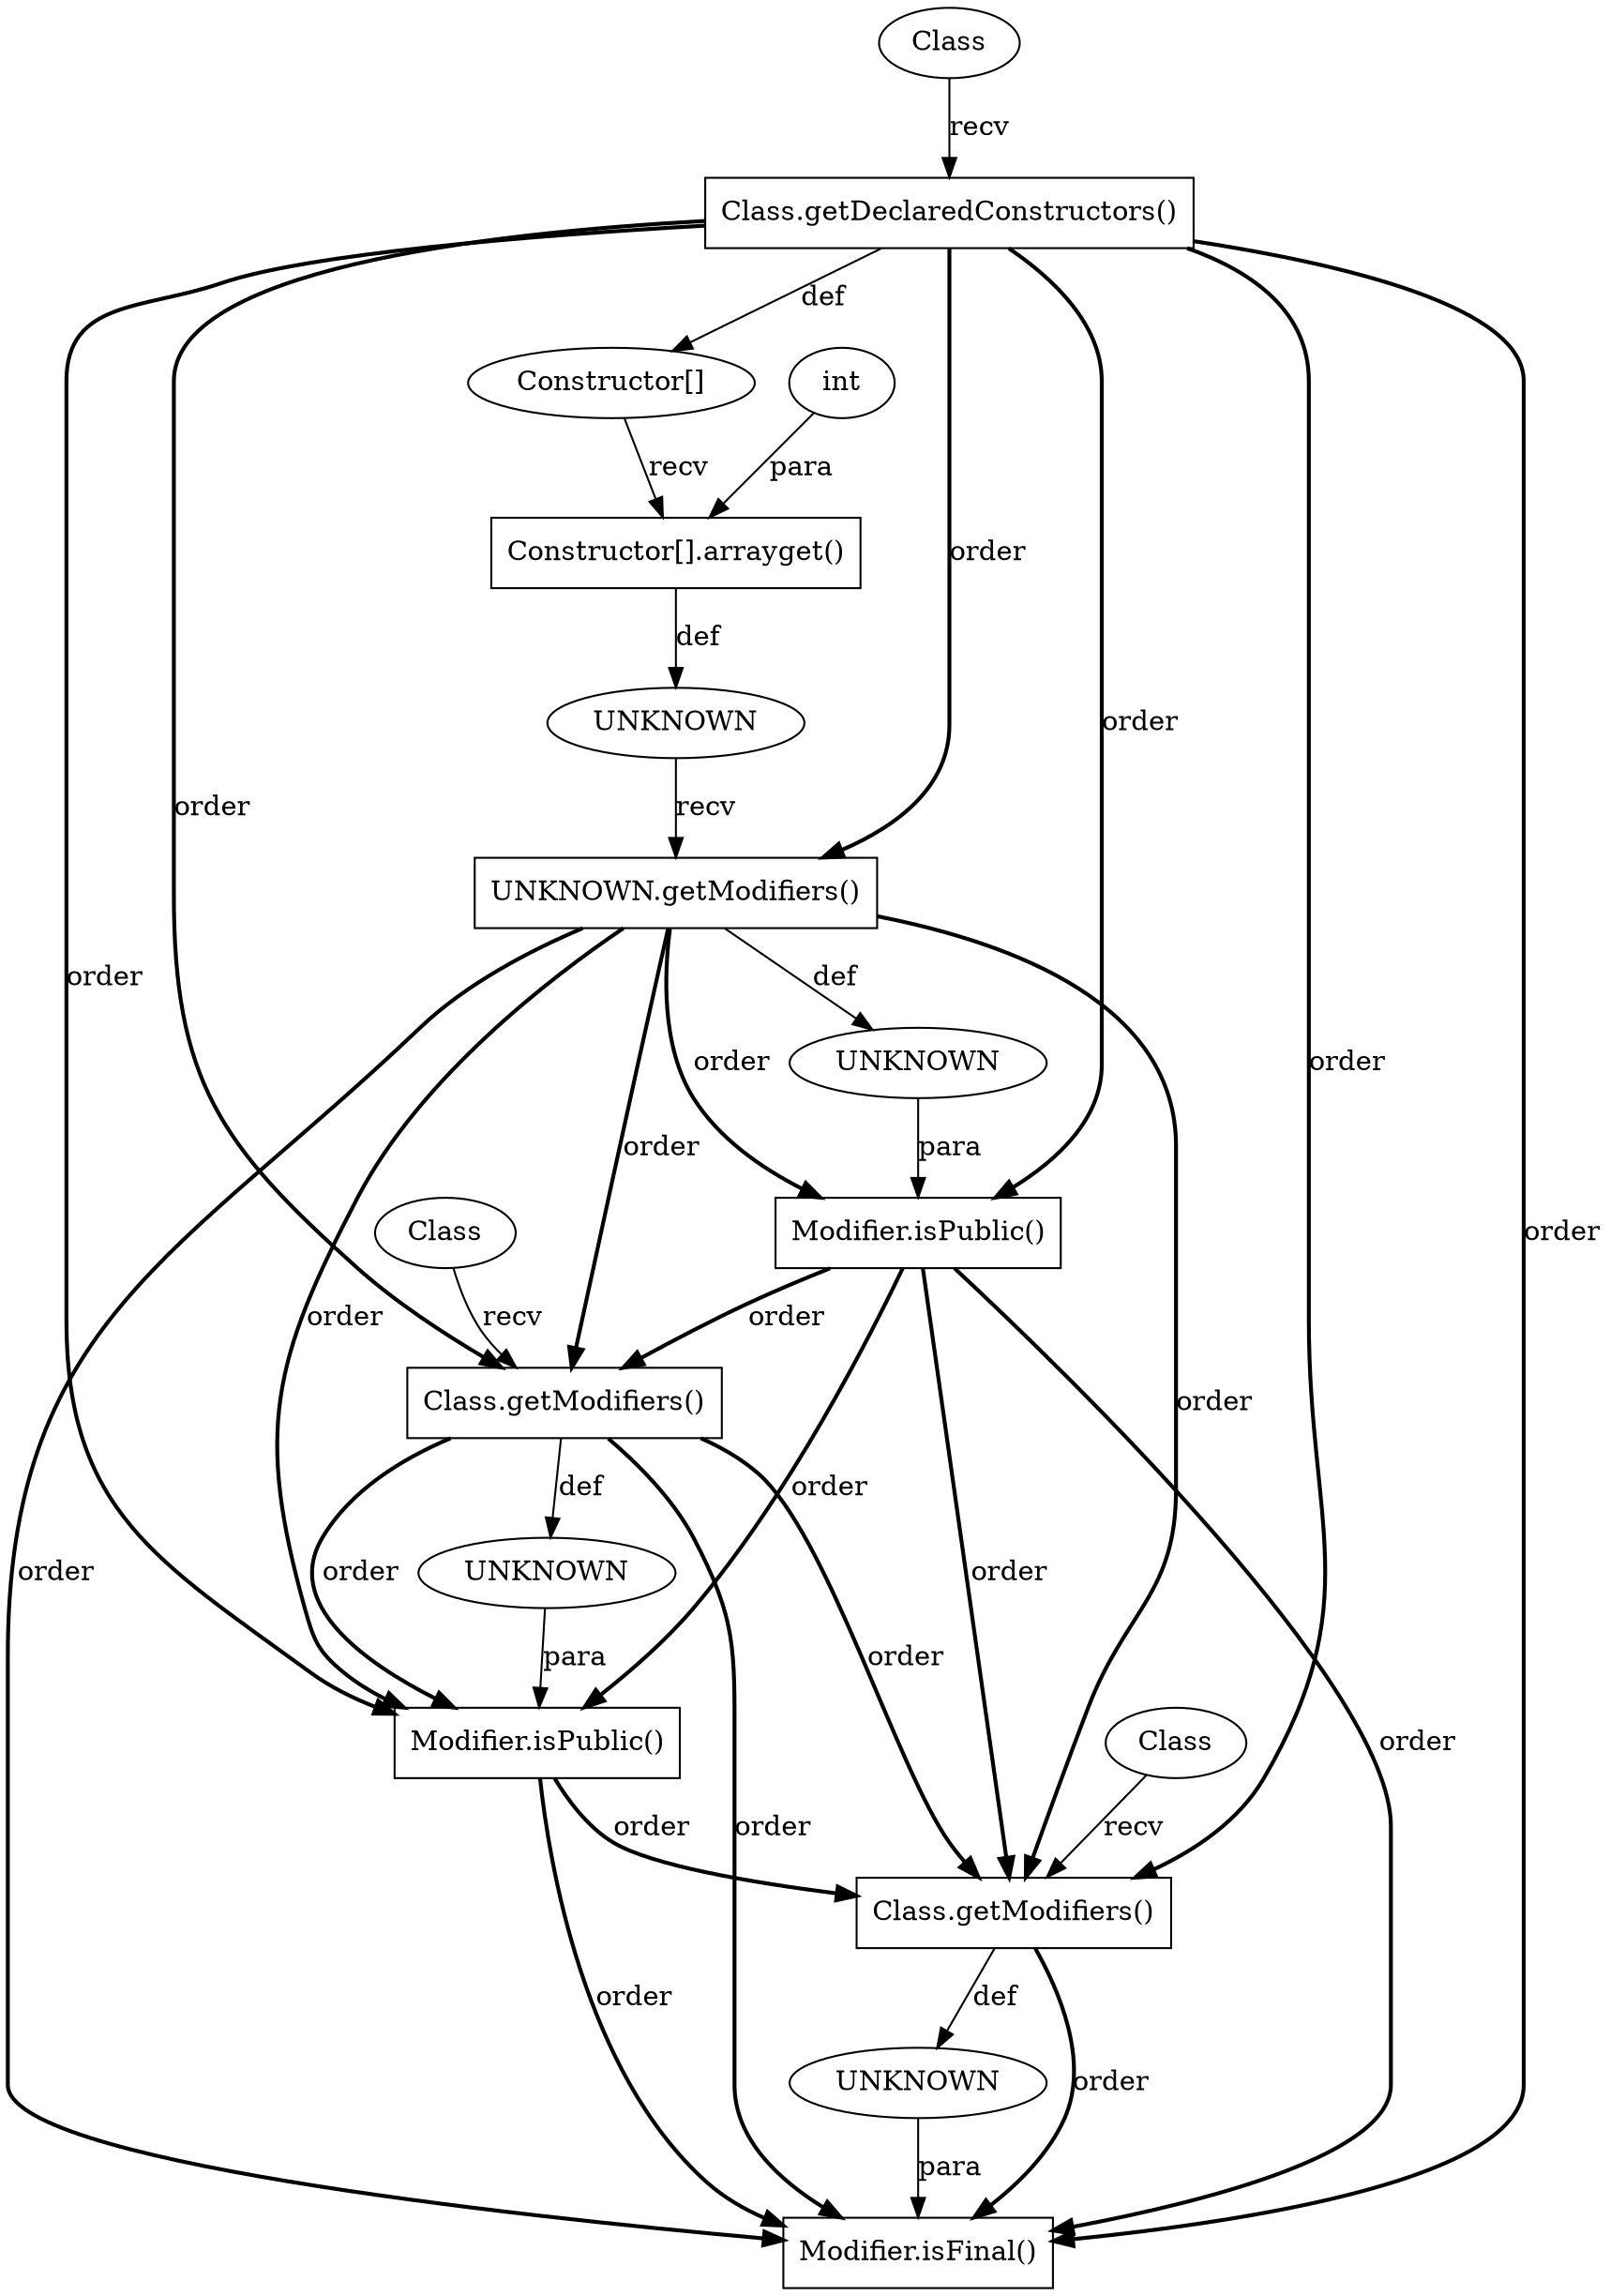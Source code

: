 digraph "AUG" {

  1 [ label="Modifier.isFinal()" shape="box" ];
  2 [ label="UNKNOWN" shape="ellipse" ];
  3 [ label="Class.getModifiers()" shape="box" ];
  4 [ label="Modifier.isPublic()" shape="box" ];
  5 [ label="UNKNOWN" shape="ellipse" ];
  6 [ label="Class.getModifiers()" shape="box" ];
  7 [ label="Modifier.isPublic()" shape="box" ];
  8 [ label="Class" shape="ellipse" ];
  9 [ label="UNKNOWN" shape="ellipse" ];
  10 [ label="UNKNOWN.getModifiers()" shape="box" ];
  11 [ label="UNKNOWN" shape="ellipse" ];
  12 [ label="Constructor[].arrayget()" shape="box" ];
  13 [ label="Constructor[]" shape="ellipse" ];
  14 [ label="Class.getDeclaredConstructors()" shape="box" ];
  15 [ label="Class" shape="ellipse" ];
  16 [ label="Class" shape="ellipse" ];
  17 [ label="int" shape="ellipse" ];
  2 -> 1 [ label="para" style="solid" ];
  3 -> 1 [ label="order" style="bold" ];
  10 -> 1 [ label="order" style="bold" ];
  7 -> 1 [ label="order" style="bold" ];
  4 -> 1 [ label="order" style="bold" ];
  6 -> 1 [ label="order" style="bold" ];
  14 -> 1 [ label="order" style="bold" ];
  3 -> 2 [ label="def" style="solid" ];
  7 -> 3 [ label="order" style="bold" ];
  6 -> 3 [ label="order" style="bold" ];
  4 -> 3 [ label="order" style="bold" ];
  14 -> 3 [ label="order" style="bold" ];
  16 -> 3 [ label="recv" style="solid" ];
  10 -> 3 [ label="order" style="bold" ];
  7 -> 4 [ label="order" style="bold" ];
  14 -> 4 [ label="order" style="bold" ];
  6 -> 4 [ label="order" style="bold" ];
  5 -> 4 [ label="para" style="solid" ];
  10 -> 4 [ label="order" style="bold" ];
  6 -> 5 [ label="def" style="solid" ];
  8 -> 6 [ label="recv" style="solid" ];
  10 -> 6 [ label="order" style="bold" ];
  14 -> 6 [ label="order" style="bold" ];
  7 -> 6 [ label="order" style="bold" ];
  10 -> 7 [ label="order" style="bold" ];
  9 -> 7 [ label="para" style="solid" ];
  14 -> 7 [ label="order" style="bold" ];
  10 -> 9 [ label="def" style="solid" ];
  11 -> 10 [ label="recv" style="solid" ];
  14 -> 10 [ label="order" style="bold" ];
  12 -> 11 [ label="def" style="solid" ];
  17 -> 12 [ label="para" style="solid" ];
  13 -> 12 [ label="recv" style="solid" ];
  14 -> 13 [ label="def" style="solid" ];
  15 -> 14 [ label="recv" style="solid" ];
}
